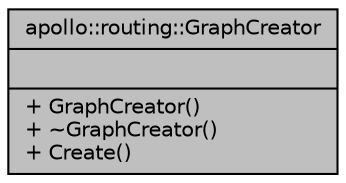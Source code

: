 digraph "apollo::routing::GraphCreator"
{
  edge [fontname="Helvetica",fontsize="10",labelfontname="Helvetica",labelfontsize="10"];
  node [fontname="Helvetica",fontsize="10",shape=record];
  Node1 [label="{apollo::routing::GraphCreator\n||+ GraphCreator()\l+ ~GraphCreator()\l+ Create()\l}",height=0.2,width=0.4,color="black", fillcolor="grey75", style="filled" fontcolor="black"];
}
